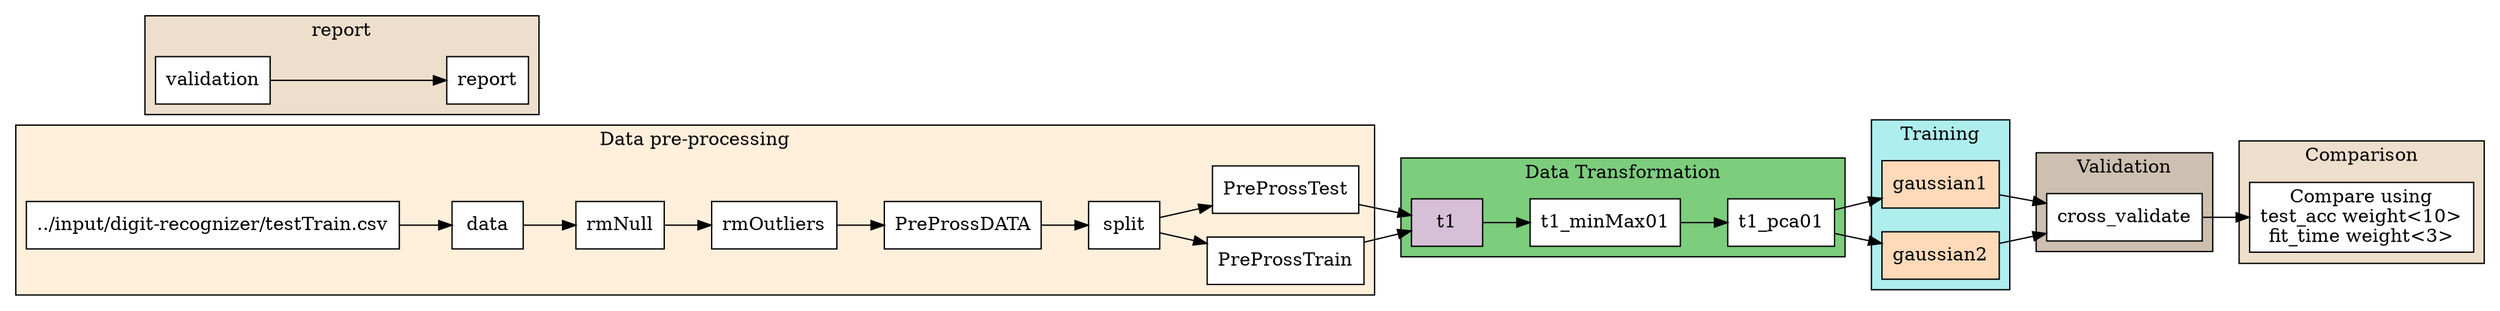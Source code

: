 digraph G {
	node [fillcolor=white shape=box style=filled]
	rankdir=LR
	subgraph cluster_0 {
		fillcolor=antiquewhite1 style=filled
		rank=same
		"../input/digit-recognizer/testTrain.csv" -> data
		data -> rmNull
		rmNull -> rmOutliers
		rmOutliers -> PreProssDATA
		PreProssDATA -> split
		split -> PreProssTrain
		split -> PreProssTest
		label="Data pre-processing"
	}
	subgraph cluster_1 {
		fillcolor=palegreen3 style=filled
		rank=same
		t1 [fillcolor=thistle style=filled]
		PreProssTrain -> t1
		PreProssTest -> t1
		t1 -> t1_minMax01
		t1_minMax01 -> t1_pca01
		label="Data Transformation"
	}
	subgraph cluster_2 {
		fillcolor=paleturquoise style=filled
		rank=same
		gaussian1 [fillcolor=peachpuff style=filled]
		t1_pca01 -> gaussian1
		gaussian2 [fillcolor=peachpuff style=filled]
		t1_pca01 -> gaussian2
		label=Training
	}
	subgraph cluster_3 {
		fillcolor=antiquewhite3 style=filled
		rank=same
		cross_validate
		gaussian1 -> cross_validate
		gaussian2 -> cross_validate
		label=Validation
	}
	subgraph cluster_4 {
		fillcolor=antiquewhite2 style=filled
		rank=same
		"Compare using
test_acc weight<10>
fit_time weight<3>"
		cross_validate -> "Compare using
test_acc weight<10>
fit_time weight<3>"
		label=Comparison
	}
	subgraph cluster_5 {
		fillcolor=antiquewhite2 style=filled
		rank=same
		validation -> report
		label=report
	}
}
